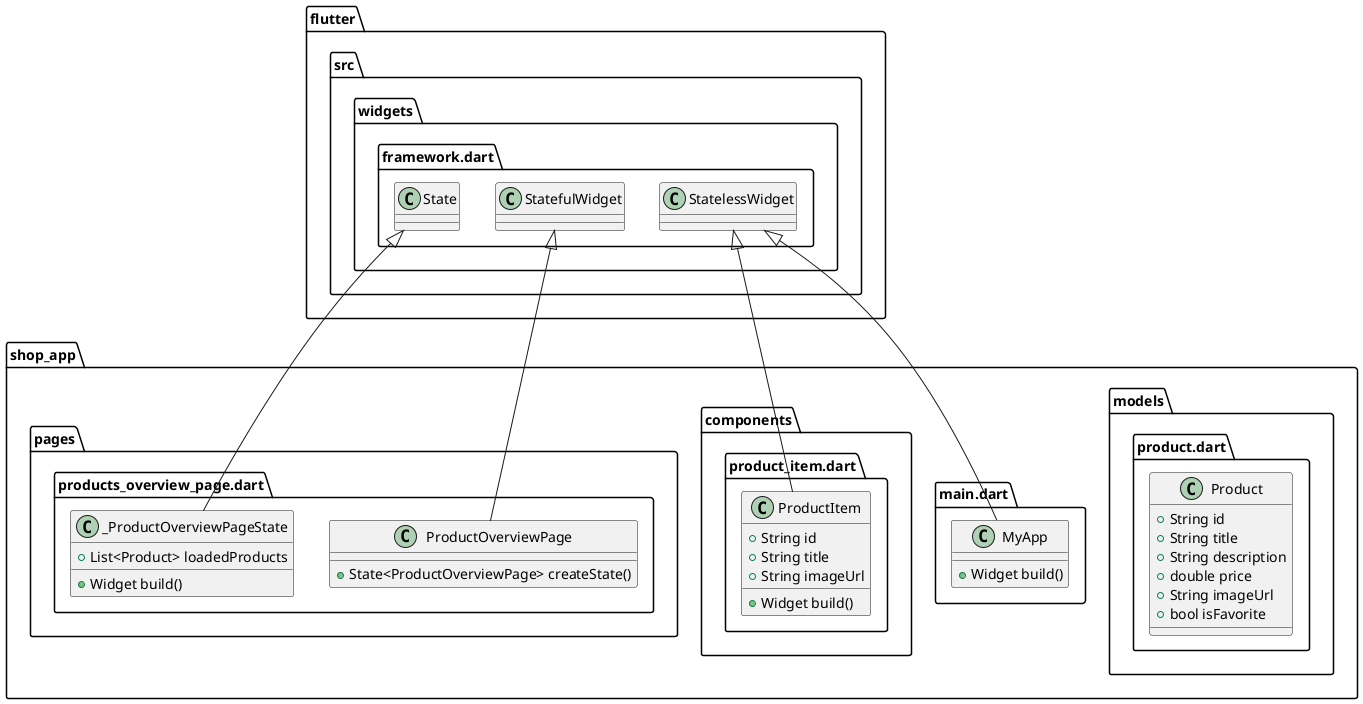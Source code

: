 @startuml
set namespaceSeparator ::

class "shop_app::models::product.dart::Product" {
  +String id
  +String title
  +String description
  +double price
  +String imageUrl
  +bool isFavorite
}

class "shop_app::main.dart::MyApp" {
  +Widget build()
}

"flutter::src::widgets::framework.dart::StatelessWidget" <|-- "shop_app::main.dart::MyApp"

class "shop_app::components::product_item.dart::ProductItem" {
  +String id
  +String title
  +String imageUrl
  +Widget build()
}

"flutter::src::widgets::framework.dart::StatelessWidget" <|-- "shop_app::components::product_item.dart::ProductItem"

class "shop_app::pages::products_overview_page.dart::ProductOverviewPage" {
  +State<ProductOverviewPage> createState()
}

"flutter::src::widgets::framework.dart::StatefulWidget" <|-- "shop_app::pages::products_overview_page.dart::ProductOverviewPage"

class "shop_app::pages::products_overview_page.dart::_ProductOverviewPageState" {
  +List<Product> loadedProducts
  +Widget build()
}

"flutter::src::widgets::framework.dart::State" <|-- "shop_app::pages::products_overview_page.dart::_ProductOverviewPageState"


@enduml
